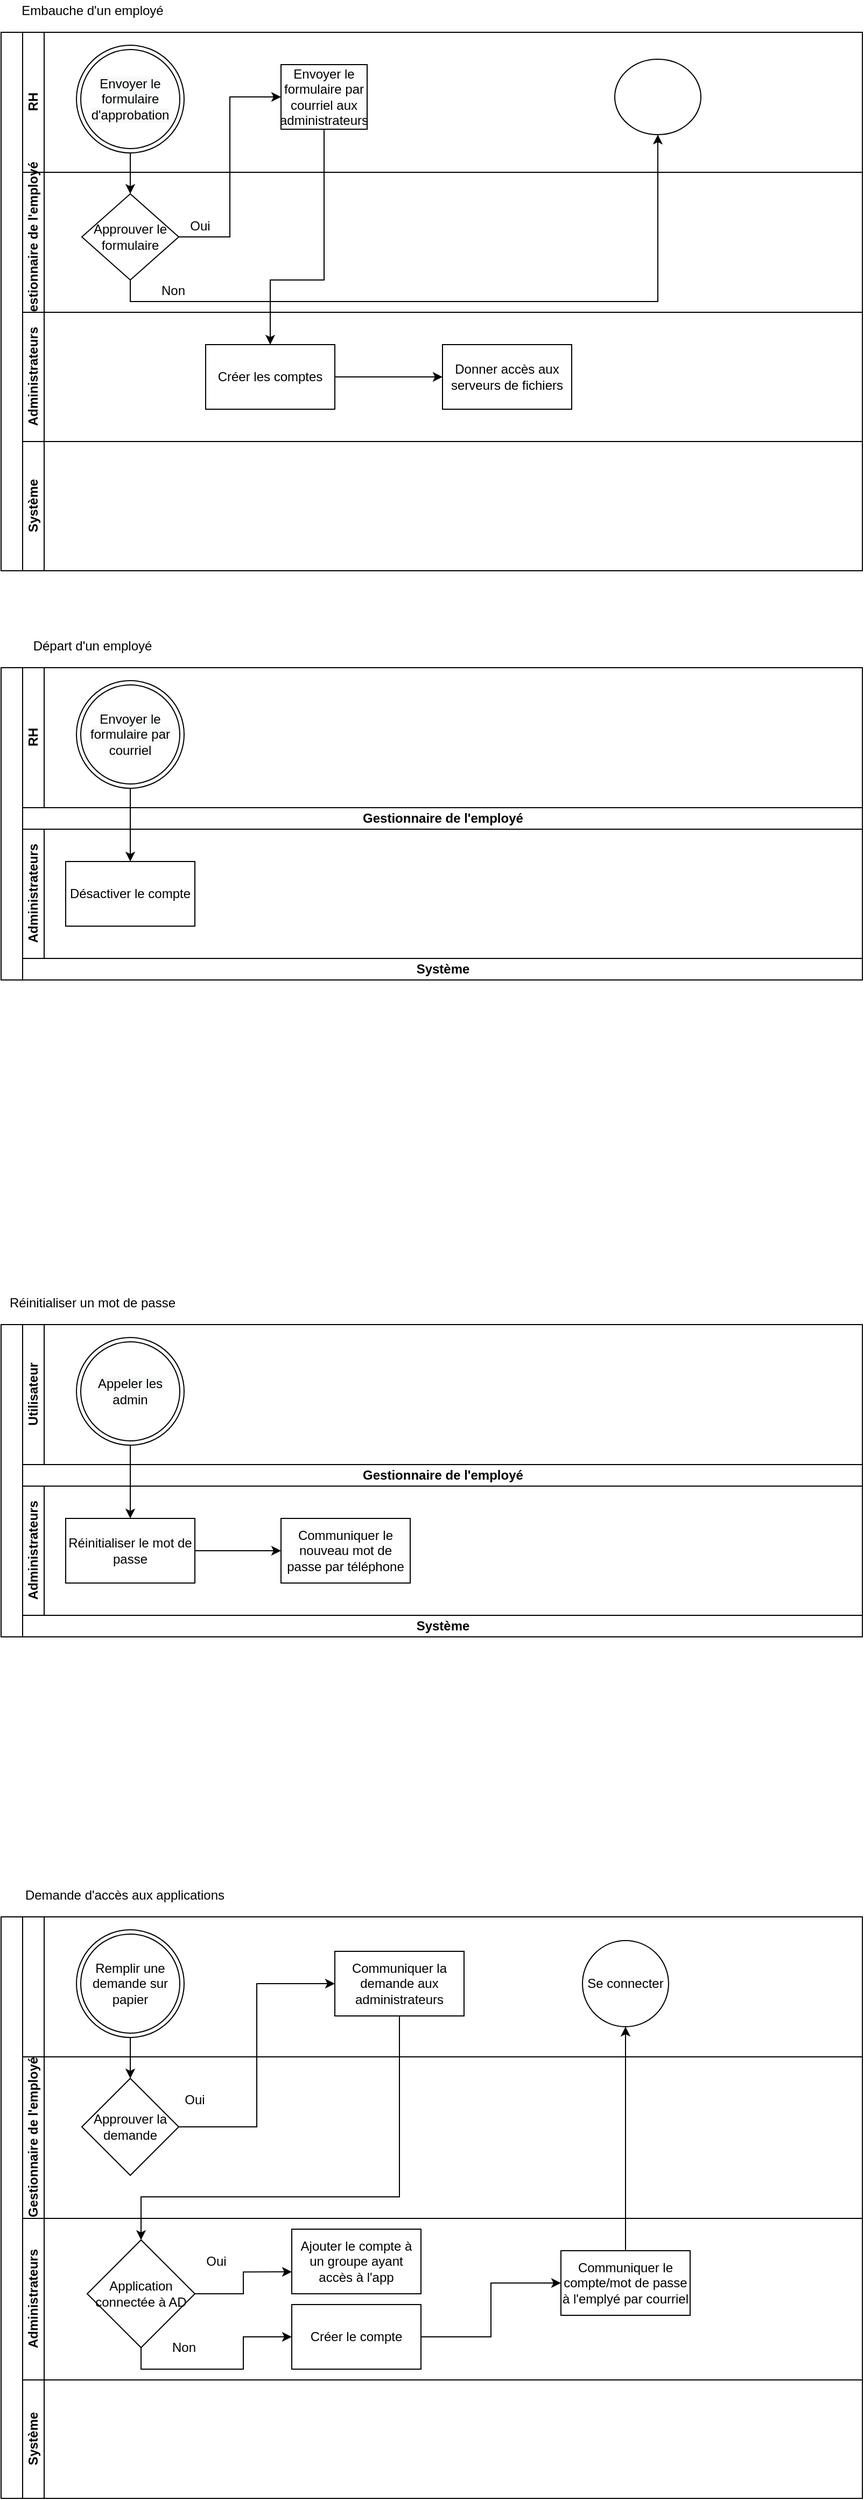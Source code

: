 <mxfile version="15.2.9" type="github">
  <diagram id="prtHgNgQTEPvFCAcTncT" name="Page-1">
    <mxGraphModel dx="1185" dy="662" grid="1" gridSize="10" guides="1" tooltips="1" connect="1" arrows="1" fold="1" page="1" pageScale="1" pageWidth="1654" pageHeight="2336" math="0" shadow="0">
      <root>
        <mxCell id="0" />
        <mxCell id="1" parent="0" />
        <mxCell id="dNxyNK7c78bLwvsdeMH5-19" value="" style="swimlane;html=1;childLayout=stackLayout;resizeParent=1;resizeParentMax=0;horizontal=0;startSize=20;horizontalStack=0;" parent="1" vertex="1">
          <mxGeometry x="120" y="120" width="800" height="500" as="geometry" />
        </mxCell>
        <mxCell id="dNxyNK7c78bLwvsdeMH5-20" value="RH" style="swimlane;html=1;startSize=20;horizontal=0;" parent="dNxyNK7c78bLwvsdeMH5-19" vertex="1">
          <mxGeometry x="20" width="780" height="130" as="geometry" />
        </mxCell>
        <mxCell id="dNxyNK7c78bLwvsdeMH5-30" value="Envoyer le formulaire par courriel aux administrateurs" style="rounded=0;whiteSpace=wrap;html=1;fontFamily=Helvetica;fontSize=12;fontColor=#000000;align=center;" parent="dNxyNK7c78bLwvsdeMH5-20" vertex="1">
          <mxGeometry x="240" y="30" width="80" height="60" as="geometry" />
        </mxCell>
        <mxCell id="dNxyNK7c78bLwvsdeMH5-32" value="" style="ellipse;whiteSpace=wrap;html=1;" parent="dNxyNK7c78bLwvsdeMH5-20" vertex="1">
          <mxGeometry x="550" y="25" width="80" height="70" as="geometry" />
        </mxCell>
        <mxCell id="h7d_n7X5Samg1bgAYFWk-15" value="&lt;span style=&quot;color: rgb(0 , 0 , 0) ; font-family: &amp;#34;helvetica&amp;#34; ; font-size: 12px ; font-style: normal ; font-weight: 400 ; letter-spacing: normal ; text-align: center ; text-indent: 0px ; text-transform: none ; word-spacing: 0px ; background-color: rgb(248 , 249 , 250) ; display: inline ; float: none&quot;&gt;Envoyer le formulaire d&#39;approbation&lt;/span&gt;" style="ellipse;shape=doubleEllipse;whiteSpace=wrap;html=1;aspect=fixed;" vertex="1" parent="dNxyNK7c78bLwvsdeMH5-20">
          <mxGeometry x="50" y="12" width="100" height="100" as="geometry" />
        </mxCell>
        <mxCell id="h7d_n7X5Samg1bgAYFWk-5" value="Gestionnaire de l&#39;employé" style="swimlane;html=1;startSize=20;horizontal=0;" vertex="1" parent="dNxyNK7c78bLwvsdeMH5-19">
          <mxGeometry x="20" y="130" width="780" height="130" as="geometry" />
        </mxCell>
        <mxCell id="h7d_n7X5Samg1bgAYFWk-8" value="Approuver le formulaire" style="rhombus;whiteSpace=wrap;html=1;fontFamily=Helvetica;fontSize=12;fontColor=#000000;align=center;" vertex="1" parent="h7d_n7X5Samg1bgAYFWk-5">
          <mxGeometry x="55" y="20" width="90" height="80" as="geometry" />
        </mxCell>
        <mxCell id="h7d_n7X5Samg1bgAYFWk-13" value="Oui" style="text;html=1;strokeColor=none;fillColor=none;align=center;verticalAlign=middle;whiteSpace=wrap;rounded=0;" vertex="1" parent="h7d_n7X5Samg1bgAYFWk-5">
          <mxGeometry x="145" y="40" width="40" height="20" as="geometry" />
        </mxCell>
        <mxCell id="h7d_n7X5Samg1bgAYFWk-12" value="Non" style="text;html=1;strokeColor=none;fillColor=none;align=center;verticalAlign=middle;whiteSpace=wrap;rounded=0;" vertex="1" parent="h7d_n7X5Samg1bgAYFWk-5">
          <mxGeometry x="120" y="100" width="40" height="20" as="geometry" />
        </mxCell>
        <mxCell id="dNxyNK7c78bLwvsdeMH5-21" value="Administrateurs" style="swimlane;html=1;startSize=20;horizontal=0;" parent="dNxyNK7c78bLwvsdeMH5-19" vertex="1">
          <mxGeometry x="20" y="260" width="780" height="120" as="geometry" />
        </mxCell>
        <mxCell id="h7d_n7X5Samg1bgAYFWk-16" value="Créer les comptes" style="rounded=0;whiteSpace=wrap;html=1;" vertex="1" parent="dNxyNK7c78bLwvsdeMH5-21">
          <mxGeometry x="170" y="30" width="120" height="60" as="geometry" />
        </mxCell>
        <mxCell id="h7d_n7X5Samg1bgAYFWk-18" value="Donner accès aux serveurs de fichiers" style="rounded=0;whiteSpace=wrap;html=1;" vertex="1" parent="dNxyNK7c78bLwvsdeMH5-21">
          <mxGeometry x="390" y="30" width="120" height="60" as="geometry" />
        </mxCell>
        <mxCell id="dNxyNK7c78bLwvsdeMH5-22" value="Système" style="swimlane;html=1;startSize=20;horizontal=0;" parent="dNxyNK7c78bLwvsdeMH5-19" vertex="1">
          <mxGeometry x="20" y="380" width="780" height="120" as="geometry" />
        </mxCell>
        <mxCell id="h7d_n7X5Samg1bgAYFWk-9" style="edgeStyle=orthogonalEdgeStyle;rounded=0;orthogonalLoop=1;jettySize=auto;html=1;entryX=0.5;entryY=0;entryDx=0;entryDy=0;exitX=0.5;exitY=1;exitDx=0;exitDy=0;" edge="1" parent="dNxyNK7c78bLwvsdeMH5-19" source="h7d_n7X5Samg1bgAYFWk-15" target="h7d_n7X5Samg1bgAYFWk-8">
          <mxGeometry relative="1" as="geometry">
            <mxPoint x="120" y="140" as="targetPoint" />
            <mxPoint x="120" y="105.0" as="sourcePoint" />
          </mxGeometry>
        </mxCell>
        <mxCell id="h7d_n7X5Samg1bgAYFWk-11" style="edgeStyle=orthogonalEdgeStyle;rounded=0;orthogonalLoop=1;jettySize=auto;html=1;entryX=0;entryY=0.5;entryDx=0;entryDy=0;" edge="1" parent="dNxyNK7c78bLwvsdeMH5-19" source="h7d_n7X5Samg1bgAYFWk-8" target="dNxyNK7c78bLwvsdeMH5-30">
          <mxGeometry relative="1" as="geometry" />
        </mxCell>
        <mxCell id="h7d_n7X5Samg1bgAYFWk-14" style="edgeStyle=orthogonalEdgeStyle;rounded=0;orthogonalLoop=1;jettySize=auto;html=1;entryX=0.5;entryY=1;entryDx=0;entryDy=0;exitX=0.5;exitY=1;exitDx=0;exitDy=0;" edge="1" parent="dNxyNK7c78bLwvsdeMH5-19" source="h7d_n7X5Samg1bgAYFWk-8" target="dNxyNK7c78bLwvsdeMH5-32">
          <mxGeometry relative="1" as="geometry">
            <mxPoint x="120" y="230" as="sourcePoint" />
          </mxGeometry>
        </mxCell>
        <mxCell id="dNxyNK7c78bLwvsdeMH5-33" value="" style="edgeStyle=orthogonalEdgeStyle;rounded=0;orthogonalLoop=1;jettySize=auto;html=1;endArrow=classic;endFill=1;entryX=0.5;entryY=0;entryDx=0;entryDy=0;" parent="dNxyNK7c78bLwvsdeMH5-19" source="dNxyNK7c78bLwvsdeMH5-30" target="h7d_n7X5Samg1bgAYFWk-16" edge="1">
          <mxGeometry relative="1" as="geometry">
            <mxPoint x="440" y="330" as="targetPoint" />
            <Array as="points">
              <mxPoint x="300" y="230" />
              <mxPoint x="250" y="230" />
            </Array>
          </mxGeometry>
        </mxCell>
        <mxCell id="h7d_n7X5Samg1bgAYFWk-2" value="Embauche d&#39;un employé" style="text;html=1;strokeColor=none;fillColor=none;align=center;verticalAlign=middle;whiteSpace=wrap;rounded=0;" vertex="1" parent="1">
          <mxGeometry x="120" y="90" width="170" height="20" as="geometry" />
        </mxCell>
        <mxCell id="h7d_n7X5Samg1bgAYFWk-17" style="edgeStyle=orthogonalEdgeStyle;rounded=0;orthogonalLoop=1;jettySize=auto;html=1;" edge="1" parent="1" source="h7d_n7X5Samg1bgAYFWk-16">
          <mxGeometry relative="1" as="geometry">
            <mxPoint x="530" y="440" as="targetPoint" />
          </mxGeometry>
        </mxCell>
        <mxCell id="h7d_n7X5Samg1bgAYFWk-19" value="" style="swimlane;html=1;childLayout=stackLayout;resizeParent=1;resizeParentMax=0;horizontal=0;startSize=20;horizontalStack=0;" vertex="1" parent="1">
          <mxGeometry x="120" y="710" width="800" height="290" as="geometry" />
        </mxCell>
        <mxCell id="h7d_n7X5Samg1bgAYFWk-20" value="RH" style="swimlane;html=1;startSize=20;horizontal=0;" vertex="1" parent="h7d_n7X5Samg1bgAYFWk-19">
          <mxGeometry x="20" width="780" height="130" as="geometry" />
        </mxCell>
        <mxCell id="h7d_n7X5Samg1bgAYFWk-23" value="&lt;span style=&quot;color: rgb(0 , 0 , 0) ; font-family: &amp;#34;helvetica&amp;#34; ; font-size: 12px ; font-style: normal ; font-weight: 400 ; letter-spacing: normal ; text-align: center ; text-indent: 0px ; text-transform: none ; word-spacing: 0px ; background-color: rgb(248 , 249 , 250) ; display: inline ; float: none&quot;&gt;Envoyer le formulaire par courriel&lt;/span&gt;" style="ellipse;shape=doubleEllipse;whiteSpace=wrap;html=1;aspect=fixed;" vertex="1" parent="h7d_n7X5Samg1bgAYFWk-20">
          <mxGeometry x="50" y="12" width="100" height="100" as="geometry" />
        </mxCell>
        <mxCell id="h7d_n7X5Samg1bgAYFWk-24" value="Gestionnaire de l&#39;employé" style="swimlane;html=1;startSize=20;horizontal=0;" vertex="1" collapsed="1" parent="h7d_n7X5Samg1bgAYFWk-19">
          <mxGeometry x="20" y="130" width="780" height="20" as="geometry">
            <mxRectangle x="20" y="130" width="780" height="130" as="alternateBounds" />
          </mxGeometry>
        </mxCell>
        <mxCell id="h7d_n7X5Samg1bgAYFWk-28" value="Administrateurs" style="swimlane;html=1;startSize=20;horizontal=0;" vertex="1" parent="h7d_n7X5Samg1bgAYFWk-19">
          <mxGeometry x="20" y="150" width="780" height="120" as="geometry" />
        </mxCell>
        <mxCell id="h7d_n7X5Samg1bgAYFWk-29" value="Désactiver le compte" style="rounded=0;whiteSpace=wrap;html=1;" vertex="1" parent="h7d_n7X5Samg1bgAYFWk-28">
          <mxGeometry x="40" y="30" width="120" height="60" as="geometry" />
        </mxCell>
        <mxCell id="h7d_n7X5Samg1bgAYFWk-31" value="Système" style="swimlane;html=1;startSize=20;horizontal=0;" vertex="1" collapsed="1" parent="h7d_n7X5Samg1bgAYFWk-19">
          <mxGeometry x="20" y="270" width="780" height="20" as="geometry">
            <mxRectangle x="20" y="270" width="780" height="120" as="alternateBounds" />
          </mxGeometry>
        </mxCell>
        <mxCell id="h7d_n7X5Samg1bgAYFWk-32" style="edgeStyle=orthogonalEdgeStyle;rounded=0;orthogonalLoop=1;jettySize=auto;html=1;exitX=0.5;exitY=1;exitDx=0;exitDy=0;" edge="1" parent="h7d_n7X5Samg1bgAYFWk-19" source="h7d_n7X5Samg1bgAYFWk-23" target="h7d_n7X5Samg1bgAYFWk-29">
          <mxGeometry relative="1" as="geometry">
            <mxPoint x="120" y="150" as="targetPoint" />
            <mxPoint x="120" y="105.0" as="sourcePoint" />
          </mxGeometry>
        </mxCell>
        <mxCell id="h7d_n7X5Samg1bgAYFWk-36" value="Départ d&#39;un employé" style="text;html=1;strokeColor=none;fillColor=none;align=center;verticalAlign=middle;whiteSpace=wrap;rounded=0;" vertex="1" parent="1">
          <mxGeometry x="120" y="680" width="170" height="20" as="geometry" />
        </mxCell>
        <mxCell id="h7d_n7X5Samg1bgAYFWk-38" value="" style="swimlane;html=1;childLayout=stackLayout;resizeParent=1;resizeParentMax=0;horizontal=0;startSize=20;horizontalStack=0;" vertex="1" parent="1">
          <mxGeometry x="120" y="1320" width="800" height="290" as="geometry" />
        </mxCell>
        <mxCell id="h7d_n7X5Samg1bgAYFWk-39" value="Utilisateur" style="swimlane;html=1;startSize=20;horizontal=0;" vertex="1" parent="h7d_n7X5Samg1bgAYFWk-38">
          <mxGeometry x="20" width="780" height="130" as="geometry" />
        </mxCell>
        <mxCell id="h7d_n7X5Samg1bgAYFWk-40" value="&lt;span style=&quot;color: rgb(0 , 0 , 0) ; font-family: &amp;#34;helvetica&amp;#34; ; font-size: 12px ; font-style: normal ; font-weight: 400 ; letter-spacing: normal ; text-align: center ; text-indent: 0px ; text-transform: none ; word-spacing: 0px ; background-color: rgb(248 , 249 , 250) ; display: inline ; float: none&quot;&gt;Appeler les admin&lt;/span&gt;" style="ellipse;shape=doubleEllipse;whiteSpace=wrap;html=1;aspect=fixed;" vertex="1" parent="h7d_n7X5Samg1bgAYFWk-39">
          <mxGeometry x="50" y="12" width="100" height="100" as="geometry" />
        </mxCell>
        <mxCell id="h7d_n7X5Samg1bgAYFWk-41" value="Gestionnaire de l&#39;employé" style="swimlane;html=1;startSize=20;horizontal=0;" vertex="1" collapsed="1" parent="h7d_n7X5Samg1bgAYFWk-38">
          <mxGeometry x="20" y="130" width="780" height="20" as="geometry">
            <mxRectangle x="20" y="130" width="780" height="130" as="alternateBounds" />
          </mxGeometry>
        </mxCell>
        <mxCell id="h7d_n7X5Samg1bgAYFWk-42" value="Administrateurs" style="swimlane;html=1;startSize=20;horizontal=0;" vertex="1" parent="h7d_n7X5Samg1bgAYFWk-38">
          <mxGeometry x="20" y="150" width="780" height="120" as="geometry" />
        </mxCell>
        <mxCell id="h7d_n7X5Samg1bgAYFWk-48" style="edgeStyle=orthogonalEdgeStyle;rounded=0;orthogonalLoop=1;jettySize=auto;html=1;" edge="1" parent="h7d_n7X5Samg1bgAYFWk-42" source="h7d_n7X5Samg1bgAYFWk-43" target="h7d_n7X5Samg1bgAYFWk-47">
          <mxGeometry relative="1" as="geometry" />
        </mxCell>
        <mxCell id="h7d_n7X5Samg1bgAYFWk-43" value="Réinitialiser le mot de passe" style="rounded=0;whiteSpace=wrap;html=1;" vertex="1" parent="h7d_n7X5Samg1bgAYFWk-42">
          <mxGeometry x="40" y="30" width="120" height="60" as="geometry" />
        </mxCell>
        <mxCell id="h7d_n7X5Samg1bgAYFWk-47" value="Communiquer le nouveau mot de passe par téléphone" style="rounded=0;whiteSpace=wrap;html=1;" vertex="1" parent="h7d_n7X5Samg1bgAYFWk-42">
          <mxGeometry x="240" y="30" width="120" height="60" as="geometry" />
        </mxCell>
        <mxCell id="h7d_n7X5Samg1bgAYFWk-44" value="Système" style="swimlane;html=1;startSize=20;horizontal=0;" vertex="1" collapsed="1" parent="h7d_n7X5Samg1bgAYFWk-38">
          <mxGeometry x="20" y="270" width="780" height="20" as="geometry">
            <mxRectangle x="20" y="270" width="780" height="120" as="alternateBounds" />
          </mxGeometry>
        </mxCell>
        <mxCell id="h7d_n7X5Samg1bgAYFWk-45" style="edgeStyle=orthogonalEdgeStyle;rounded=0;orthogonalLoop=1;jettySize=auto;html=1;exitX=0.5;exitY=1;exitDx=0;exitDy=0;" edge="1" parent="h7d_n7X5Samg1bgAYFWk-38" source="h7d_n7X5Samg1bgAYFWk-40" target="h7d_n7X5Samg1bgAYFWk-43">
          <mxGeometry relative="1" as="geometry">
            <mxPoint x="120" y="150" as="targetPoint" />
            <mxPoint x="120" y="105.0" as="sourcePoint" />
          </mxGeometry>
        </mxCell>
        <mxCell id="h7d_n7X5Samg1bgAYFWk-46" value="Réinitialiser un mot de passe" style="text;html=1;strokeColor=none;fillColor=none;align=center;verticalAlign=middle;whiteSpace=wrap;rounded=0;" vertex="1" parent="1">
          <mxGeometry x="120" y="1290" width="170" height="20" as="geometry" />
        </mxCell>
        <mxCell id="h7d_n7X5Samg1bgAYFWk-49" value="" style="swimlane;html=1;childLayout=stackLayout;resizeParent=1;resizeParentMax=0;horizontal=0;startSize=20;horizontalStack=0;" vertex="1" parent="1">
          <mxGeometry x="120" y="1870" width="800" height="540" as="geometry" />
        </mxCell>
        <mxCell id="h7d_n7X5Samg1bgAYFWk-50" value="" style="swimlane;html=1;startSize=20;horizontal=0;" vertex="1" parent="h7d_n7X5Samg1bgAYFWk-49">
          <mxGeometry x="20" width="780" height="130" as="geometry" />
        </mxCell>
        <mxCell id="h7d_n7X5Samg1bgAYFWk-51" value="&lt;font face=&quot;helvetica&quot;&gt;Remplir une demande sur papier&lt;/font&gt;" style="ellipse;shape=doubleEllipse;whiteSpace=wrap;html=1;aspect=fixed;" vertex="1" parent="h7d_n7X5Samg1bgAYFWk-50">
          <mxGeometry x="50" y="12" width="100" height="100" as="geometry" />
        </mxCell>
        <mxCell id="h7d_n7X5Samg1bgAYFWk-63" value="Communiquer la demande aux administrateurs" style="rounded=0;whiteSpace=wrap;html=1;" vertex="1" parent="h7d_n7X5Samg1bgAYFWk-50">
          <mxGeometry x="290" y="32" width="120" height="60" as="geometry" />
        </mxCell>
        <mxCell id="h7d_n7X5Samg1bgAYFWk-70" value="Se connecter" style="ellipse;whiteSpace=wrap;html=1;aspect=fixed;fillColor=#FFFFFF;" vertex="1" parent="h7d_n7X5Samg1bgAYFWk-50">
          <mxGeometry x="520" y="22" width="80" height="80" as="geometry" />
        </mxCell>
        <mxCell id="h7d_n7X5Samg1bgAYFWk-52" value="Gestionnaire de l&#39;employé" style="swimlane;html=1;startSize=20;horizontal=0;" vertex="1" parent="h7d_n7X5Samg1bgAYFWk-49">
          <mxGeometry x="20" y="130" width="780" height="150" as="geometry">
            <mxRectangle x="20" y="130" width="780" height="20" as="alternateBounds" />
          </mxGeometry>
        </mxCell>
        <mxCell id="h7d_n7X5Samg1bgAYFWk-60" value="Approuver la demande" style="rhombus;whiteSpace=wrap;html=1;" vertex="1" parent="h7d_n7X5Samg1bgAYFWk-52">
          <mxGeometry x="55" y="20" width="90" height="90" as="geometry" />
        </mxCell>
        <mxCell id="h7d_n7X5Samg1bgAYFWk-62" value="Oui" style="text;html=1;strokeColor=none;fillColor=none;align=center;verticalAlign=middle;whiteSpace=wrap;rounded=0;" vertex="1" parent="h7d_n7X5Samg1bgAYFWk-52">
          <mxGeometry x="140" y="30" width="40" height="20" as="geometry" />
        </mxCell>
        <mxCell id="h7d_n7X5Samg1bgAYFWk-53" value="Administrateurs" style="swimlane;html=1;startSize=20;horizontal=0;" vertex="1" parent="h7d_n7X5Samg1bgAYFWk-49">
          <mxGeometry x="20" y="280" width="780" height="150" as="geometry" />
        </mxCell>
        <mxCell id="h7d_n7X5Samg1bgAYFWk-55" value="Ajouter le compte à un groupe ayant accès à l&#39;app" style="rounded=0;whiteSpace=wrap;html=1;" vertex="1" parent="h7d_n7X5Samg1bgAYFWk-53">
          <mxGeometry x="250" y="10" width="120" height="60" as="geometry" />
        </mxCell>
        <mxCell id="h7d_n7X5Samg1bgAYFWk-56" value="Communiquer le compte/mot de passe à l&#39;emplyé par courriel" style="rounded=0;whiteSpace=wrap;html=1;" vertex="1" parent="h7d_n7X5Samg1bgAYFWk-53">
          <mxGeometry x="500" y="30" width="120" height="60" as="geometry" />
        </mxCell>
        <mxCell id="h7d_n7X5Samg1bgAYFWk-74" style="edgeStyle=orthogonalEdgeStyle;rounded=0;orthogonalLoop=1;jettySize=auto;html=1;entryX=0;entryY=0.661;entryDx=0;entryDy=0;entryPerimeter=0;" edge="1" parent="h7d_n7X5Samg1bgAYFWk-53" source="h7d_n7X5Samg1bgAYFWk-72" target="h7d_n7X5Samg1bgAYFWk-55">
          <mxGeometry relative="1" as="geometry" />
        </mxCell>
        <mxCell id="h7d_n7X5Samg1bgAYFWk-78" style="edgeStyle=orthogonalEdgeStyle;rounded=0;orthogonalLoop=1;jettySize=auto;html=1;entryX=0;entryY=0.5;entryDx=0;entryDy=0;exitX=0.5;exitY=1;exitDx=0;exitDy=0;" edge="1" parent="h7d_n7X5Samg1bgAYFWk-53" source="h7d_n7X5Samg1bgAYFWk-72" target="h7d_n7X5Samg1bgAYFWk-77">
          <mxGeometry relative="1" as="geometry" />
        </mxCell>
        <mxCell id="h7d_n7X5Samg1bgAYFWk-72" value="Application connectée à AD" style="rhombus;whiteSpace=wrap;html=1;fillColor=#FFFFFF;" vertex="1" parent="h7d_n7X5Samg1bgAYFWk-53">
          <mxGeometry x="60" y="20" width="100" height="100" as="geometry" />
        </mxCell>
        <mxCell id="h7d_n7X5Samg1bgAYFWk-76" value="Oui" style="text;html=1;strokeColor=none;fillColor=none;align=center;verticalAlign=middle;whiteSpace=wrap;rounded=0;" vertex="1" parent="h7d_n7X5Samg1bgAYFWk-53">
          <mxGeometry x="160" y="30" width="40" height="20" as="geometry" />
        </mxCell>
        <mxCell id="h7d_n7X5Samg1bgAYFWk-80" style="edgeStyle=orthogonalEdgeStyle;rounded=0;orthogonalLoop=1;jettySize=auto;html=1;entryX=0;entryY=0.5;entryDx=0;entryDy=0;" edge="1" parent="h7d_n7X5Samg1bgAYFWk-53" source="h7d_n7X5Samg1bgAYFWk-77" target="h7d_n7X5Samg1bgAYFWk-56">
          <mxGeometry relative="1" as="geometry" />
        </mxCell>
        <mxCell id="h7d_n7X5Samg1bgAYFWk-77" value="Créer le compte" style="rounded=0;whiteSpace=wrap;html=1;" vertex="1" parent="h7d_n7X5Samg1bgAYFWk-53">
          <mxGeometry x="250" y="80" width="120" height="60" as="geometry" />
        </mxCell>
        <mxCell id="h7d_n7X5Samg1bgAYFWk-79" value="Non" style="text;html=1;strokeColor=none;fillColor=none;align=center;verticalAlign=middle;whiteSpace=wrap;rounded=0;" vertex="1" parent="h7d_n7X5Samg1bgAYFWk-53">
          <mxGeometry x="130" y="110" width="40" height="20" as="geometry" />
        </mxCell>
        <mxCell id="h7d_n7X5Samg1bgAYFWk-57" value="Système" style="swimlane;html=1;startSize=20;horizontal=0;" vertex="1" parent="h7d_n7X5Samg1bgAYFWk-49">
          <mxGeometry x="20" y="430" width="780" height="110" as="geometry">
            <mxRectangle x="20" y="380" width="780" height="20" as="alternateBounds" />
          </mxGeometry>
        </mxCell>
        <mxCell id="h7d_n7X5Samg1bgAYFWk-58" style="edgeStyle=orthogonalEdgeStyle;rounded=0;orthogonalLoop=1;jettySize=auto;html=1;exitX=0.5;exitY=1;exitDx=0;exitDy=0;entryX=0.5;entryY=0;entryDx=0;entryDy=0;" edge="1" parent="h7d_n7X5Samg1bgAYFWk-49" source="h7d_n7X5Samg1bgAYFWk-51" target="h7d_n7X5Samg1bgAYFWk-60">
          <mxGeometry relative="1" as="geometry">
            <mxPoint x="120" y="130" as="targetPoint" />
            <mxPoint x="120" y="105.0" as="sourcePoint" />
          </mxGeometry>
        </mxCell>
        <mxCell id="h7d_n7X5Samg1bgAYFWk-64" style="edgeStyle=orthogonalEdgeStyle;rounded=0;orthogonalLoop=1;jettySize=auto;html=1;entryX=0;entryY=0.5;entryDx=0;entryDy=0;" edge="1" parent="h7d_n7X5Samg1bgAYFWk-49" source="h7d_n7X5Samg1bgAYFWk-60" target="h7d_n7X5Samg1bgAYFWk-63">
          <mxGeometry relative="1" as="geometry" />
        </mxCell>
        <mxCell id="h7d_n7X5Samg1bgAYFWk-66" style="edgeStyle=orthogonalEdgeStyle;rounded=0;orthogonalLoop=1;jettySize=auto;html=1;entryX=0.5;entryY=0;entryDx=0;entryDy=0;" edge="1" parent="h7d_n7X5Samg1bgAYFWk-49" source="h7d_n7X5Samg1bgAYFWk-63" target="h7d_n7X5Samg1bgAYFWk-72">
          <mxGeometry relative="1" as="geometry">
            <Array as="points">
              <mxPoint x="370" y="260" />
              <mxPoint x="130" y="260" />
            </Array>
          </mxGeometry>
        </mxCell>
        <mxCell id="h7d_n7X5Samg1bgAYFWk-71" style="edgeStyle=orthogonalEdgeStyle;rounded=0;orthogonalLoop=1;jettySize=auto;html=1;entryX=0.5;entryY=1;entryDx=0;entryDy=0;" edge="1" parent="h7d_n7X5Samg1bgAYFWk-49" source="h7d_n7X5Samg1bgAYFWk-56" target="h7d_n7X5Samg1bgAYFWk-70">
          <mxGeometry relative="1" as="geometry" />
        </mxCell>
        <mxCell id="h7d_n7X5Samg1bgAYFWk-59" value="Demande d&#39;accès aux applications" style="text;html=1;strokeColor=none;fillColor=none;align=center;verticalAlign=middle;whiteSpace=wrap;rounded=0;" vertex="1" parent="1">
          <mxGeometry x="120" y="1840" width="230" height="20" as="geometry" />
        </mxCell>
      </root>
    </mxGraphModel>
  </diagram>
</mxfile>
